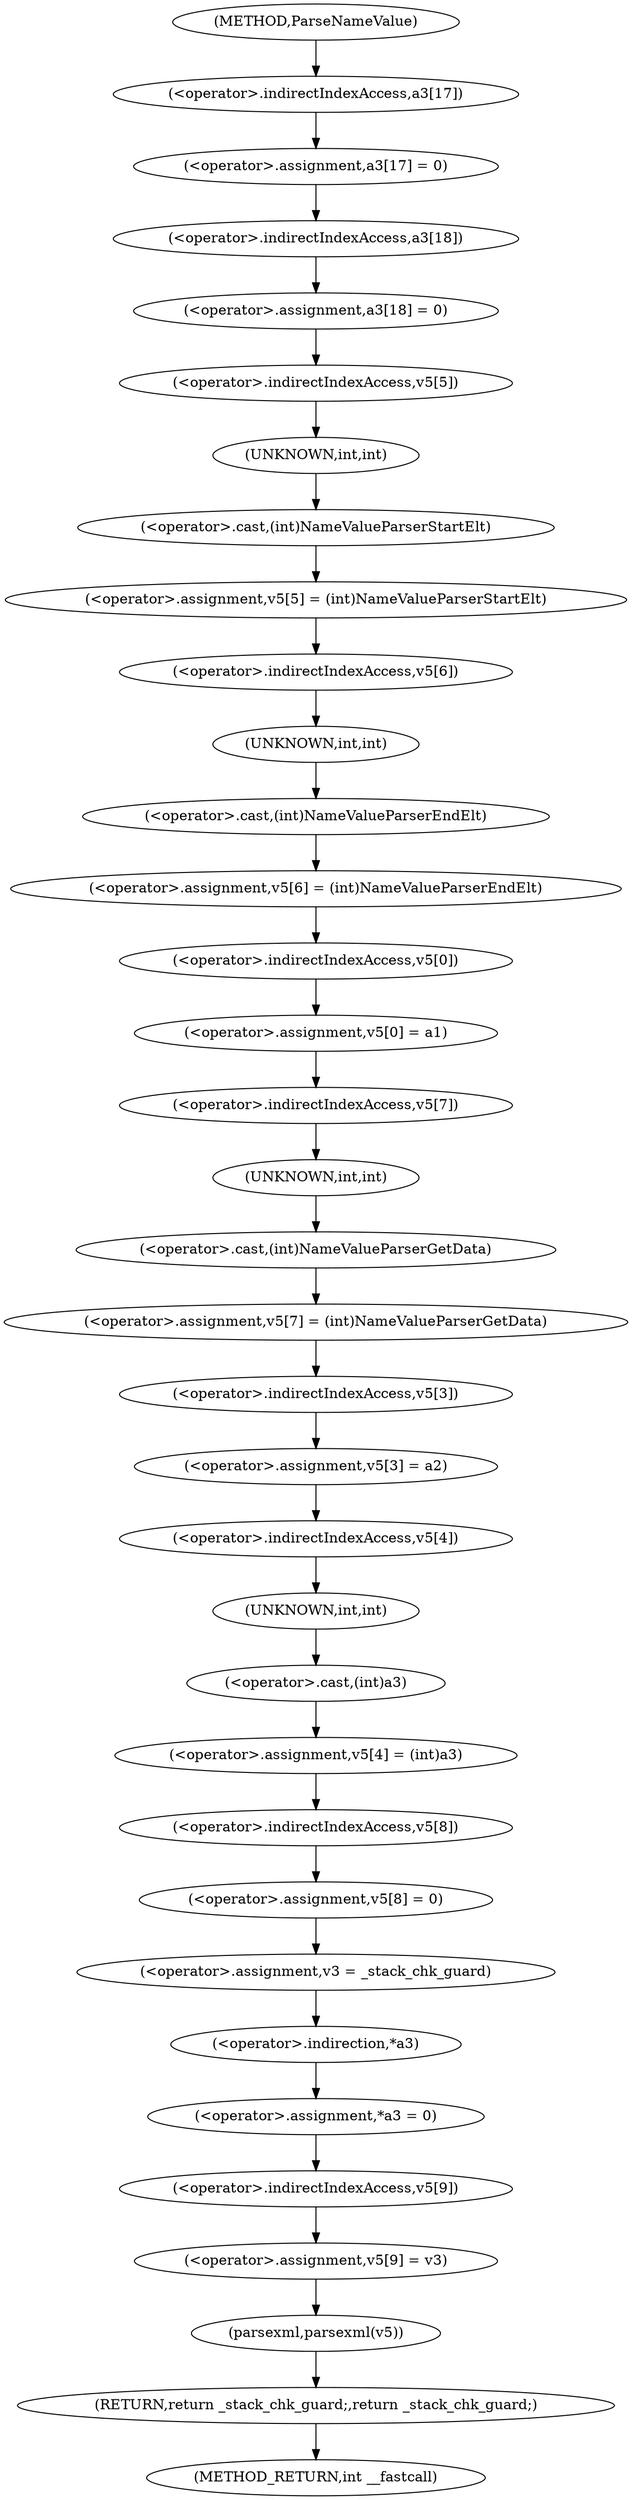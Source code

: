 digraph ParseNameValue {  
"1000110" [label = "(<operator>.assignment,a3[17] = 0)" ]
"1000111" [label = "(<operator>.indirectIndexAccess,a3[17])" ]
"1000115" [label = "(<operator>.assignment,a3[18] = 0)" ]
"1000116" [label = "(<operator>.indirectIndexAccess,a3[18])" ]
"1000120" [label = "(<operator>.assignment,v5[5] = (int)NameValueParserStartElt)" ]
"1000121" [label = "(<operator>.indirectIndexAccess,v5[5])" ]
"1000124" [label = "(<operator>.cast,(int)NameValueParserStartElt)" ]
"1000125" [label = "(UNKNOWN,int,int)" ]
"1000127" [label = "(<operator>.assignment,v5[6] = (int)NameValueParserEndElt)" ]
"1000128" [label = "(<operator>.indirectIndexAccess,v5[6])" ]
"1000131" [label = "(<operator>.cast,(int)NameValueParserEndElt)" ]
"1000132" [label = "(UNKNOWN,int,int)" ]
"1000134" [label = "(<operator>.assignment,v5[0] = a1)" ]
"1000135" [label = "(<operator>.indirectIndexAccess,v5[0])" ]
"1000139" [label = "(<operator>.assignment,v5[7] = (int)NameValueParserGetData)" ]
"1000140" [label = "(<operator>.indirectIndexAccess,v5[7])" ]
"1000143" [label = "(<operator>.cast,(int)NameValueParserGetData)" ]
"1000144" [label = "(UNKNOWN,int,int)" ]
"1000146" [label = "(<operator>.assignment,v5[3] = a2)" ]
"1000147" [label = "(<operator>.indirectIndexAccess,v5[3])" ]
"1000151" [label = "(<operator>.assignment,v5[4] = (int)a3)" ]
"1000152" [label = "(<operator>.indirectIndexAccess,v5[4])" ]
"1000155" [label = "(<operator>.cast,(int)a3)" ]
"1000156" [label = "(UNKNOWN,int,int)" ]
"1000158" [label = "(<operator>.assignment,v5[8] = 0)" ]
"1000159" [label = "(<operator>.indirectIndexAccess,v5[8])" ]
"1000163" [label = "(<operator>.assignment,v3 = _stack_chk_guard)" ]
"1000166" [label = "(<operator>.assignment,*a3 = 0)" ]
"1000167" [label = "(<operator>.indirection,*a3)" ]
"1000170" [label = "(<operator>.assignment,v5[9] = v3)" ]
"1000171" [label = "(<operator>.indirectIndexAccess,v5[9])" ]
"1000175" [label = "(parsexml,parsexml(v5))" ]
"1000177" [label = "(RETURN,return _stack_chk_guard;,return _stack_chk_guard;)" ]
"1000103" [label = "(METHOD,ParseNameValue)" ]
"1000179" [label = "(METHOD_RETURN,int __fastcall)" ]
  "1000110" -> "1000116" 
  "1000111" -> "1000110" 
  "1000115" -> "1000121" 
  "1000116" -> "1000115" 
  "1000120" -> "1000128" 
  "1000121" -> "1000125" 
  "1000124" -> "1000120" 
  "1000125" -> "1000124" 
  "1000127" -> "1000135" 
  "1000128" -> "1000132" 
  "1000131" -> "1000127" 
  "1000132" -> "1000131" 
  "1000134" -> "1000140" 
  "1000135" -> "1000134" 
  "1000139" -> "1000147" 
  "1000140" -> "1000144" 
  "1000143" -> "1000139" 
  "1000144" -> "1000143" 
  "1000146" -> "1000152" 
  "1000147" -> "1000146" 
  "1000151" -> "1000159" 
  "1000152" -> "1000156" 
  "1000155" -> "1000151" 
  "1000156" -> "1000155" 
  "1000158" -> "1000163" 
  "1000159" -> "1000158" 
  "1000163" -> "1000167" 
  "1000166" -> "1000171" 
  "1000167" -> "1000166" 
  "1000170" -> "1000175" 
  "1000171" -> "1000170" 
  "1000175" -> "1000177" 
  "1000177" -> "1000179" 
  "1000103" -> "1000111" 
}
